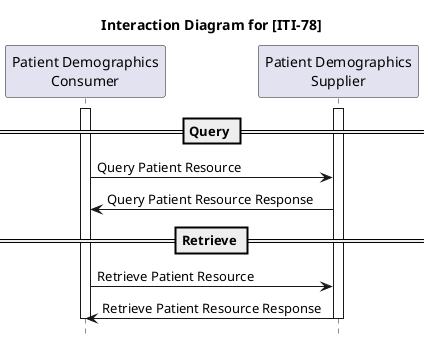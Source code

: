 @startuml
hide footbox

title Interaction Diagram for [ITI-78]

participant "Patient Demographics\nConsumer" as Client
participant "Patient Demographics\nSupplier" as Server

== Query ==
activate Client
activate Server
Client -> Server : Query Patient Resource
Server -> Client : Query Patient Resource Response

== Retrieve ==
Client -> Server : Retrieve Patient Resource
Server -> Client : Retrieve Patient Resource Response
deactivate Server
deactivate Client

@enduml